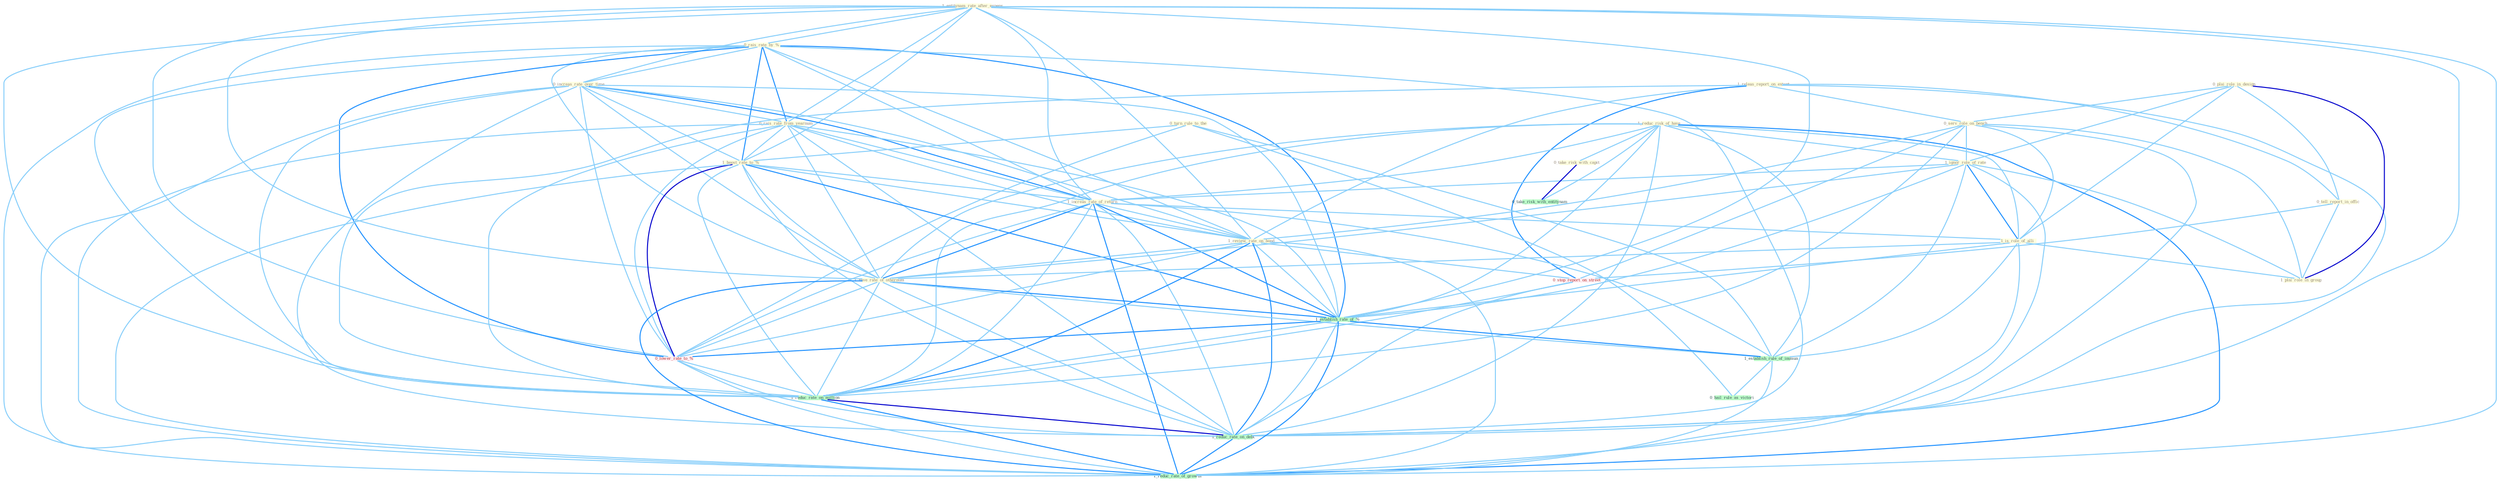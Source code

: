 Graph G{ 
    node
    [shape=polygon,style=filled,width=.5,height=.06,color="#BDFCC9",fixedsize=true,fontsize=4,
    fontcolor="#2f4f4f"];
    {node
    [color="#ffffe0", fontcolor="#8b7d6b"] "1_entitynam_rate_after_expens " "0_rais_rate_by_% " "0_increas_rate_over_time " "1_releas_report_on_extent " "0_rais_rate_from_yearnum " "0_plai_role_in_design " "0_turn_rule_to_the " "1_reduc_risk_of_have " "0_serv_role_on_bench " "1_ignor_role_of_rate " "1_boost_rate_to_% " "0_take_risk_with_capit " "0_tell_report_in_offic " "1_increas_rate_of_return " "1_is_role_of_alli " "1_review_rate_on_bond " "1_have_rate_of_othernum " "1_plai_role_in_group "}
{node [color="#fff0f5", fontcolor="#b22222"] "0_lower_rate_to_% " "0_stop_report_on_street "}
edge [color="#B0E2FF"];

	"1_entitynam_rate_after_expens " -- "0_rais_rate_by_% " [w="1", color="#87cefa" ];
	"1_entitynam_rate_after_expens " -- "0_increas_rate_over_time " [w="1", color="#87cefa" ];
	"1_entitynam_rate_after_expens " -- "0_rais_rate_from_yearnum " [w="1", color="#87cefa" ];
	"1_entitynam_rate_after_expens " -- "1_boost_rate_to_% " [w="1", color="#87cefa" ];
	"1_entitynam_rate_after_expens " -- "1_increas_rate_of_return " [w="1", color="#87cefa" ];
	"1_entitynam_rate_after_expens " -- "1_review_rate_on_bond " [w="1", color="#87cefa" ];
	"1_entitynam_rate_after_expens " -- "1_have_rate_of_othernum " [w="1", color="#87cefa" ];
	"1_entitynam_rate_after_expens " -- "1_establish_rate_of_% " [w="1", color="#87cefa" ];
	"1_entitynam_rate_after_expens " -- "0_lower_rate_to_% " [w="1", color="#87cefa" ];
	"1_entitynam_rate_after_expens " -- "1_reduc_rate_on_million " [w="1", color="#87cefa" ];
	"1_entitynam_rate_after_expens " -- "1_reduc_rate_on_debt " [w="1", color="#87cefa" ];
	"1_entitynam_rate_after_expens " -- "1_reduc_rate_of_growth " [w="1", color="#87cefa" ];
	"0_rais_rate_by_% " -- "0_increas_rate_over_time " [w="1", color="#87cefa" ];
	"0_rais_rate_by_% " -- "0_rais_rate_from_yearnum " [w="2", color="#1e90ff" , len=0.8];
	"0_rais_rate_by_% " -- "1_boost_rate_to_% " [w="2", color="#1e90ff" , len=0.8];
	"0_rais_rate_by_% " -- "1_increas_rate_of_return " [w="1", color="#87cefa" ];
	"0_rais_rate_by_% " -- "1_review_rate_on_bond " [w="1", color="#87cefa" ];
	"0_rais_rate_by_% " -- "1_have_rate_of_othernum " [w="1", color="#87cefa" ];
	"0_rais_rate_by_% " -- "1_establish_rate_of_% " [w="2", color="#1e90ff" , len=0.8];
	"0_rais_rate_by_% " -- "0_lower_rate_to_% " [w="2", color="#1e90ff" , len=0.8];
	"0_rais_rate_by_% " -- "1_reduc_rate_on_million " [w="1", color="#87cefa" ];
	"0_rais_rate_by_% " -- "1_reduc_rate_on_debt " [w="1", color="#87cefa" ];
	"0_rais_rate_by_% " -- "1_reduc_rate_of_growth " [w="1", color="#87cefa" ];
	"0_increas_rate_over_time " -- "0_rais_rate_from_yearnum " [w="1", color="#87cefa" ];
	"0_increas_rate_over_time " -- "1_boost_rate_to_% " [w="1", color="#87cefa" ];
	"0_increas_rate_over_time " -- "1_increas_rate_of_return " [w="2", color="#1e90ff" , len=0.8];
	"0_increas_rate_over_time " -- "1_review_rate_on_bond " [w="1", color="#87cefa" ];
	"0_increas_rate_over_time " -- "1_have_rate_of_othernum " [w="1", color="#87cefa" ];
	"0_increas_rate_over_time " -- "1_establish_rate_of_% " [w="1", color="#87cefa" ];
	"0_increas_rate_over_time " -- "0_lower_rate_to_% " [w="1", color="#87cefa" ];
	"0_increas_rate_over_time " -- "1_reduc_rate_on_million " [w="1", color="#87cefa" ];
	"0_increas_rate_over_time " -- "1_reduc_rate_on_debt " [w="1", color="#87cefa" ];
	"0_increas_rate_over_time " -- "1_reduc_rate_of_growth " [w="1", color="#87cefa" ];
	"1_releas_report_on_extent " -- "0_serv_role_on_bench " [w="1", color="#87cefa" ];
	"1_releas_report_on_extent " -- "0_tell_report_in_offic " [w="1", color="#87cefa" ];
	"1_releas_report_on_extent " -- "1_review_rate_on_bond " [w="1", color="#87cefa" ];
	"1_releas_report_on_extent " -- "0_stop_report_on_street " [w="2", color="#1e90ff" , len=0.8];
	"1_releas_report_on_extent " -- "1_reduc_rate_on_million " [w="1", color="#87cefa" ];
	"1_releas_report_on_extent " -- "1_reduc_rate_on_debt " [w="1", color="#87cefa" ];
	"0_rais_rate_from_yearnum " -- "1_boost_rate_to_% " [w="1", color="#87cefa" ];
	"0_rais_rate_from_yearnum " -- "1_increas_rate_of_return " [w="1", color="#87cefa" ];
	"0_rais_rate_from_yearnum " -- "1_review_rate_on_bond " [w="1", color="#87cefa" ];
	"0_rais_rate_from_yearnum " -- "1_have_rate_of_othernum " [w="1", color="#87cefa" ];
	"0_rais_rate_from_yearnum " -- "1_establish_rate_of_% " [w="1", color="#87cefa" ];
	"0_rais_rate_from_yearnum " -- "0_lower_rate_to_% " [w="1", color="#87cefa" ];
	"0_rais_rate_from_yearnum " -- "1_reduc_rate_on_million " [w="1", color="#87cefa" ];
	"0_rais_rate_from_yearnum " -- "1_reduc_rate_on_debt " [w="1", color="#87cefa" ];
	"0_rais_rate_from_yearnum " -- "1_reduc_rate_of_growth " [w="1", color="#87cefa" ];
	"0_plai_role_in_design " -- "0_serv_role_on_bench " [w="1", color="#87cefa" ];
	"0_plai_role_in_design " -- "1_ignor_role_of_rate " [w="1", color="#87cefa" ];
	"0_plai_role_in_design " -- "0_tell_report_in_offic " [w="1", color="#87cefa" ];
	"0_plai_role_in_design " -- "1_is_role_of_alli " [w="1", color="#87cefa" ];
	"0_plai_role_in_design " -- "1_plai_role_in_group " [w="3", color="#0000cd" , len=0.6];
	"0_turn_rule_to_the " -- "1_boost_rate_to_% " [w="1", color="#87cefa" ];
	"0_turn_rule_to_the " -- "0_lower_rate_to_% " [w="1", color="#87cefa" ];
	"0_turn_rule_to_the " -- "1_establish_rule_of_immun " [w="1", color="#87cefa" ];
	"0_turn_rule_to_the " -- "0_hail_rule_as_victori " [w="1", color="#87cefa" ];
	"1_reduc_risk_of_have " -- "1_ignor_role_of_rate " [w="1", color="#87cefa" ];
	"1_reduc_risk_of_have " -- "0_take_risk_with_capit " [w="1", color="#87cefa" ];
	"1_reduc_risk_of_have " -- "1_increas_rate_of_return " [w="1", color="#87cefa" ];
	"1_reduc_risk_of_have " -- "1_is_role_of_alli " [w="1", color="#87cefa" ];
	"1_reduc_risk_of_have " -- "1_have_rate_of_othernum " [w="1", color="#87cefa" ];
	"1_reduc_risk_of_have " -- "1_establish_rate_of_% " [w="1", color="#87cefa" ];
	"1_reduc_risk_of_have " -- "1_establish_rule_of_immun " [w="1", color="#87cefa" ];
	"1_reduc_risk_of_have " -- "1_reduc_rate_on_million " [w="1", color="#87cefa" ];
	"1_reduc_risk_of_have " -- "0_take_risk_with_entitynam " [w="1", color="#87cefa" ];
	"1_reduc_risk_of_have " -- "1_reduc_rate_on_debt " [w="1", color="#87cefa" ];
	"1_reduc_risk_of_have " -- "1_reduc_rate_of_growth " [w="2", color="#1e90ff" , len=0.8];
	"0_serv_role_on_bench " -- "1_ignor_role_of_rate " [w="1", color="#87cefa" ];
	"0_serv_role_on_bench " -- "1_is_role_of_alli " [w="1", color="#87cefa" ];
	"0_serv_role_on_bench " -- "1_review_rate_on_bond " [w="1", color="#87cefa" ];
	"0_serv_role_on_bench " -- "1_plai_role_in_group " [w="1", color="#87cefa" ];
	"0_serv_role_on_bench " -- "0_stop_report_on_street " [w="1", color="#87cefa" ];
	"0_serv_role_on_bench " -- "1_reduc_rate_on_million " [w="1", color="#87cefa" ];
	"0_serv_role_on_bench " -- "1_reduc_rate_on_debt " [w="1", color="#87cefa" ];
	"1_ignor_role_of_rate " -- "1_increas_rate_of_return " [w="1", color="#87cefa" ];
	"1_ignor_role_of_rate " -- "1_is_role_of_alli " [w="2", color="#1e90ff" , len=0.8];
	"1_ignor_role_of_rate " -- "1_have_rate_of_othernum " [w="1", color="#87cefa" ];
	"1_ignor_role_of_rate " -- "1_plai_role_in_group " [w="1", color="#87cefa" ];
	"1_ignor_role_of_rate " -- "1_establish_rate_of_% " [w="1", color="#87cefa" ];
	"1_ignor_role_of_rate " -- "1_establish_rule_of_immun " [w="1", color="#87cefa" ];
	"1_ignor_role_of_rate " -- "1_reduc_rate_of_growth " [w="1", color="#87cefa" ];
	"1_boost_rate_to_% " -- "1_increas_rate_of_return " [w="1", color="#87cefa" ];
	"1_boost_rate_to_% " -- "1_review_rate_on_bond " [w="1", color="#87cefa" ];
	"1_boost_rate_to_% " -- "1_have_rate_of_othernum " [w="1", color="#87cefa" ];
	"1_boost_rate_to_% " -- "1_establish_rate_of_% " [w="2", color="#1e90ff" , len=0.8];
	"1_boost_rate_to_% " -- "0_lower_rate_to_% " [w="3", color="#0000cd" , len=0.6];
	"1_boost_rate_to_% " -- "1_reduc_rate_on_million " [w="1", color="#87cefa" ];
	"1_boost_rate_to_% " -- "1_reduc_rate_on_debt " [w="1", color="#87cefa" ];
	"1_boost_rate_to_% " -- "1_reduc_rate_of_growth " [w="1", color="#87cefa" ];
	"0_take_risk_with_capit " -- "0_take_risk_with_entitynam " [w="3", color="#0000cd" , len=0.6];
	"0_tell_report_in_offic " -- "1_plai_role_in_group " [w="1", color="#87cefa" ];
	"0_tell_report_in_offic " -- "0_stop_report_on_street " [w="1", color="#87cefa" ];
	"1_increas_rate_of_return " -- "1_is_role_of_alli " [w="1", color="#87cefa" ];
	"1_increas_rate_of_return " -- "1_review_rate_on_bond " [w="1", color="#87cefa" ];
	"1_increas_rate_of_return " -- "1_have_rate_of_othernum " [w="2", color="#1e90ff" , len=0.8];
	"1_increas_rate_of_return " -- "1_establish_rate_of_% " [w="2", color="#1e90ff" , len=0.8];
	"1_increas_rate_of_return " -- "0_lower_rate_to_% " [w="1", color="#87cefa" ];
	"1_increas_rate_of_return " -- "1_establish_rule_of_immun " [w="1", color="#87cefa" ];
	"1_increas_rate_of_return " -- "1_reduc_rate_on_million " [w="1", color="#87cefa" ];
	"1_increas_rate_of_return " -- "1_reduc_rate_on_debt " [w="1", color="#87cefa" ];
	"1_increas_rate_of_return " -- "1_reduc_rate_of_growth " [w="2", color="#1e90ff" , len=0.8];
	"1_is_role_of_alli " -- "1_have_rate_of_othernum " [w="1", color="#87cefa" ];
	"1_is_role_of_alli " -- "1_plai_role_in_group " [w="1", color="#87cefa" ];
	"1_is_role_of_alli " -- "1_establish_rate_of_% " [w="1", color="#87cefa" ];
	"1_is_role_of_alli " -- "1_establish_rule_of_immun " [w="1", color="#87cefa" ];
	"1_is_role_of_alli " -- "1_reduc_rate_of_growth " [w="1", color="#87cefa" ];
	"1_review_rate_on_bond " -- "1_have_rate_of_othernum " [w="1", color="#87cefa" ];
	"1_review_rate_on_bond " -- "1_establish_rate_of_% " [w="1", color="#87cefa" ];
	"1_review_rate_on_bond " -- "0_lower_rate_to_% " [w="1", color="#87cefa" ];
	"1_review_rate_on_bond " -- "0_stop_report_on_street " [w="1", color="#87cefa" ];
	"1_review_rate_on_bond " -- "1_reduc_rate_on_million " [w="2", color="#1e90ff" , len=0.8];
	"1_review_rate_on_bond " -- "1_reduc_rate_on_debt " [w="2", color="#1e90ff" , len=0.8];
	"1_review_rate_on_bond " -- "1_reduc_rate_of_growth " [w="1", color="#87cefa" ];
	"1_have_rate_of_othernum " -- "1_establish_rate_of_% " [w="2", color="#1e90ff" , len=0.8];
	"1_have_rate_of_othernum " -- "0_lower_rate_to_% " [w="1", color="#87cefa" ];
	"1_have_rate_of_othernum " -- "1_establish_rule_of_immun " [w="1", color="#87cefa" ];
	"1_have_rate_of_othernum " -- "1_reduc_rate_on_million " [w="1", color="#87cefa" ];
	"1_have_rate_of_othernum " -- "1_reduc_rate_on_debt " [w="1", color="#87cefa" ];
	"1_have_rate_of_othernum " -- "1_reduc_rate_of_growth " [w="2", color="#1e90ff" , len=0.8];
	"1_establish_rate_of_% " -- "0_lower_rate_to_% " [w="2", color="#1e90ff" , len=0.8];
	"1_establish_rate_of_% " -- "1_establish_rule_of_immun " [w="2", color="#1e90ff" , len=0.8];
	"1_establish_rate_of_% " -- "1_reduc_rate_on_million " [w="1", color="#87cefa" ];
	"1_establish_rate_of_% " -- "1_reduc_rate_on_debt " [w="1", color="#87cefa" ];
	"1_establish_rate_of_% " -- "1_reduc_rate_of_growth " [w="2", color="#1e90ff" , len=0.8];
	"0_lower_rate_to_% " -- "1_reduc_rate_on_million " [w="1", color="#87cefa" ];
	"0_lower_rate_to_% " -- "1_reduc_rate_on_debt " [w="1", color="#87cefa" ];
	"0_lower_rate_to_% " -- "1_reduc_rate_of_growth " [w="1", color="#87cefa" ];
	"1_establish_rule_of_immun " -- "0_hail_rule_as_victori " [w="1", color="#87cefa" ];
	"1_establish_rule_of_immun " -- "1_reduc_rate_of_growth " [w="1", color="#87cefa" ];
	"0_stop_report_on_street " -- "1_reduc_rate_on_million " [w="1", color="#87cefa" ];
	"0_stop_report_on_street " -- "1_reduc_rate_on_debt " [w="1", color="#87cefa" ];
	"1_reduc_rate_on_million " -- "1_reduc_rate_on_debt " [w="3", color="#0000cd" , len=0.6];
	"1_reduc_rate_on_million " -- "1_reduc_rate_of_growth " [w="2", color="#1e90ff" , len=0.8];
	"1_reduc_rate_on_debt " -- "1_reduc_rate_of_growth " [w="2", color="#1e90ff" , len=0.8];
}